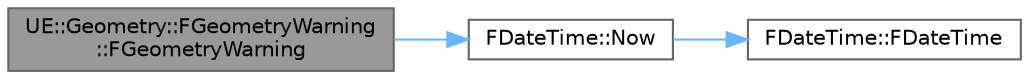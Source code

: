 digraph "UE::Geometry::FGeometryWarning::FGeometryWarning"
{
 // INTERACTIVE_SVG=YES
 // LATEX_PDF_SIZE
  bgcolor="transparent";
  edge [fontname=Helvetica,fontsize=10,labelfontname=Helvetica,labelfontsize=10];
  node [fontname=Helvetica,fontsize=10,shape=box,height=0.2,width=0.4];
  rankdir="LR";
  Node1 [id="Node000001",label="UE::Geometry::FGeometryWarning\l::FGeometryWarning",height=0.2,width=0.4,color="gray40", fillcolor="grey60", style="filled", fontcolor="black",tooltip=" "];
  Node1 -> Node2 [id="edge1_Node000001_Node000002",color="steelblue1",style="solid",tooltip=" "];
  Node2 [id="Node000002",label="FDateTime::Now",height=0.2,width=0.4,color="grey40", fillcolor="white", style="filled",URL="$d3/da3/structFDateTime.html#a04620e8093980d8e22aa4598f163b71e",tooltip="Gets the local date and time on this computer."];
  Node2 -> Node3 [id="edge2_Node000002_Node000003",color="steelblue1",style="solid",tooltip=" "];
  Node3 [id="Node000003",label="FDateTime::FDateTime",height=0.2,width=0.4,color="grey40", fillcolor="white", style="filled",URL="$d3/da3/structFDateTime.html#a29d3a1d37aa4764127741b1bfc685081",tooltip="Default constructor (zero initialization)."];
}
